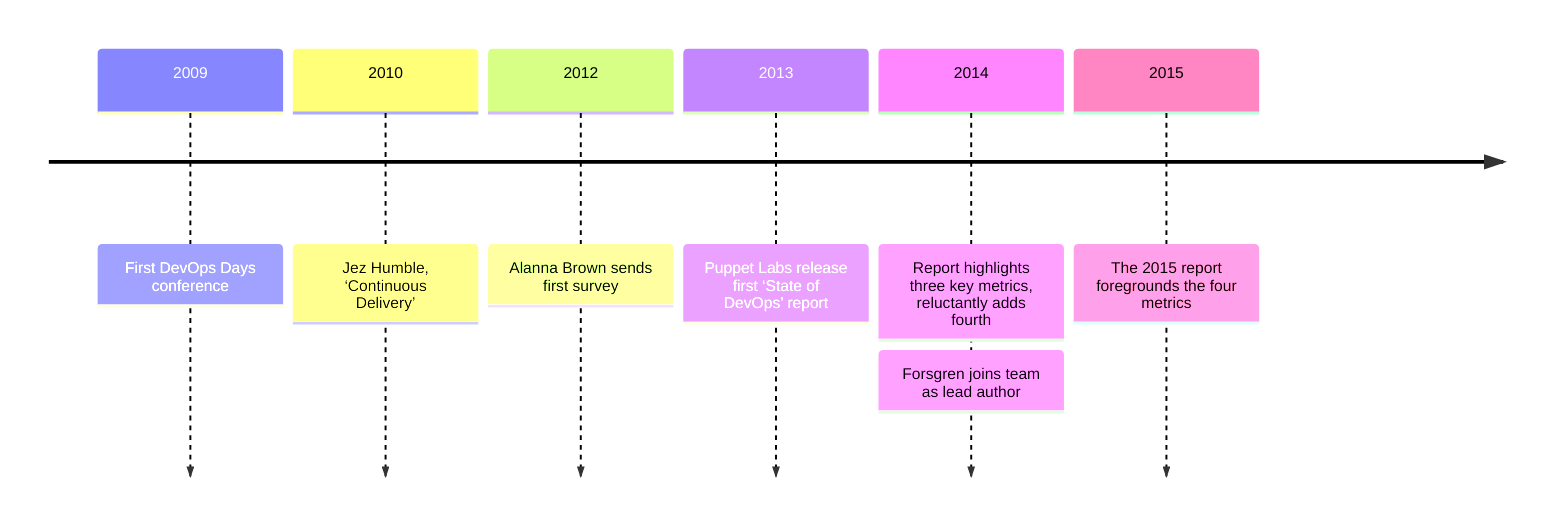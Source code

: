 timeline
    %%title DORA metrics timeline
    2009 : First DevOps Days conference
    2010 : Jez Humble, ‘Continuous Delivery’
    2012 : Alanna Brown sends first survey 
    2013 : Puppet Labs release first ‘State of DevOps’ report
    2014 : Report highlights three key metrics, reluctantly adds fourth
         : Forsgren joins team as lead author 
    2015 : The 2015 report foregrounds the four metrics
    %%2016 : Report reiterates key metrics
    %%     : DORA enters as co-publisher
    %%2017 : Report again reiterates key metrics
    %%2018 : Forsgren et al. release ‘Accelerate’
    %%2021 : Forsgren et al. announce SPACE
    %%2022 : Bryan Finster, ‘How to misuse and abuse DORA metrics’
    %%2023 : Forsgren et al. announce DevEx
